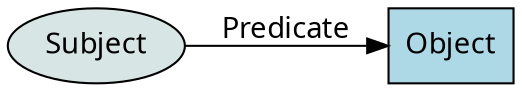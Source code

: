 digraph G {
  rankdir=LR;
  graph [bgcolor="#00000000"];
  node [fontname="Cantarell", style="filled", shape="ellipse", color="#000000", fillcolor="#d8e5e5"]; Subject;
  node [shape="rectangle", color="#000000", fillcolor="#add8e6"]; Object;
  edge [fontname="Cantarell"];

  Subject -> Object [label=Predicate];
}
